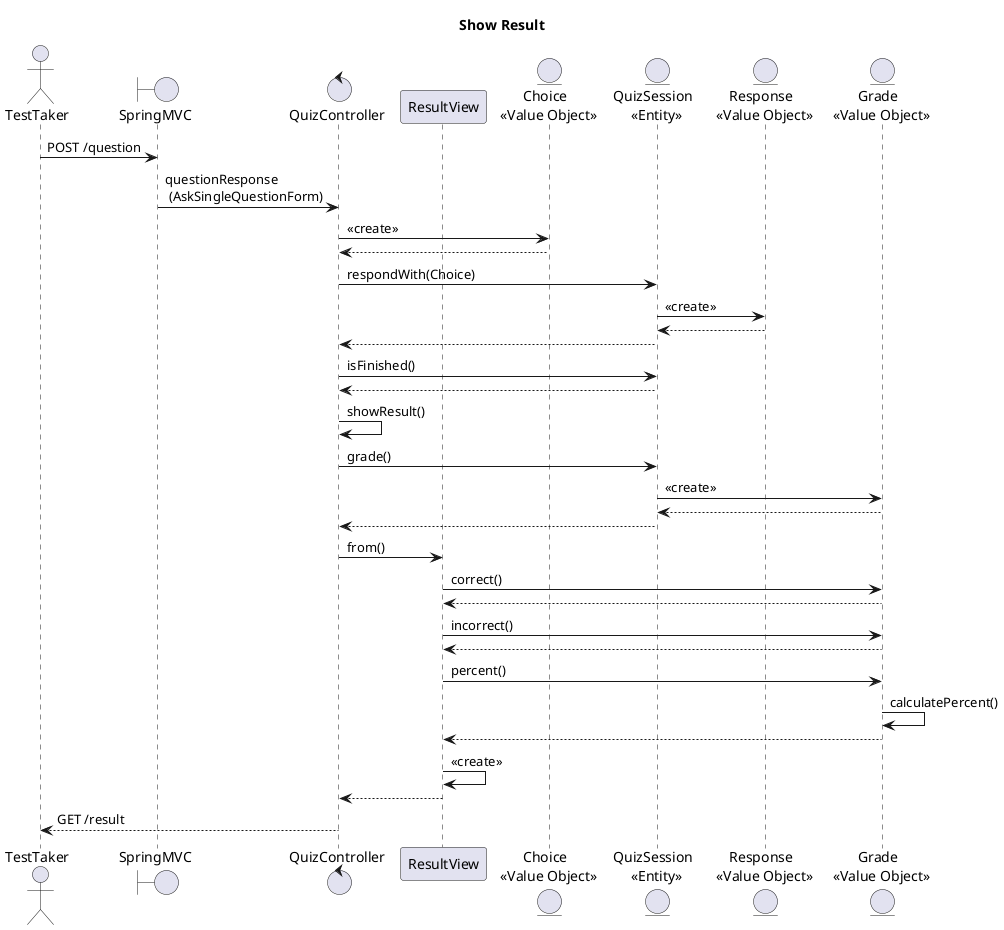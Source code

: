 @startuml
title Show Result

actor       TestTaker as taker
boundary    SpringMVC   as mvc
control     QuizController  as ctrl
participant ResultView as result
entity "Choice \n <<Value Object>>" as choice
entity "QuizSession \n <<Entity>>" as session
entity "Response \n <<Value Object>>" as response
entity "Grade \n <<Value Object>>" as grade

taker -> mvc : POST /question
mvc -> ctrl : questionResponse \n (AskSingleQuestionForm)
ctrl -> choice : <<create>>
ctrl <-- choice
ctrl -> session : respondWith(Choice)
session -> response : <<create>>
session <-- response
ctrl <-- session
ctrl -> session : isFinished()
ctrl <-- session
ctrl -> ctrl : showResult()
ctrl -> session : grade()
session -> grade : <<create>>
session <-- grade
ctrl <-- session
ctrl -> result : from()
result -> grade : correct()
result <-- grade
result -> grade : incorrect()
result <-- grade
result -> grade : percent()
grade -> grade : calculatePercent()
result <-- grade
result -> result : <<create>>
ctrl <-- result
taker <-- ctrl : GET /result
@enduml